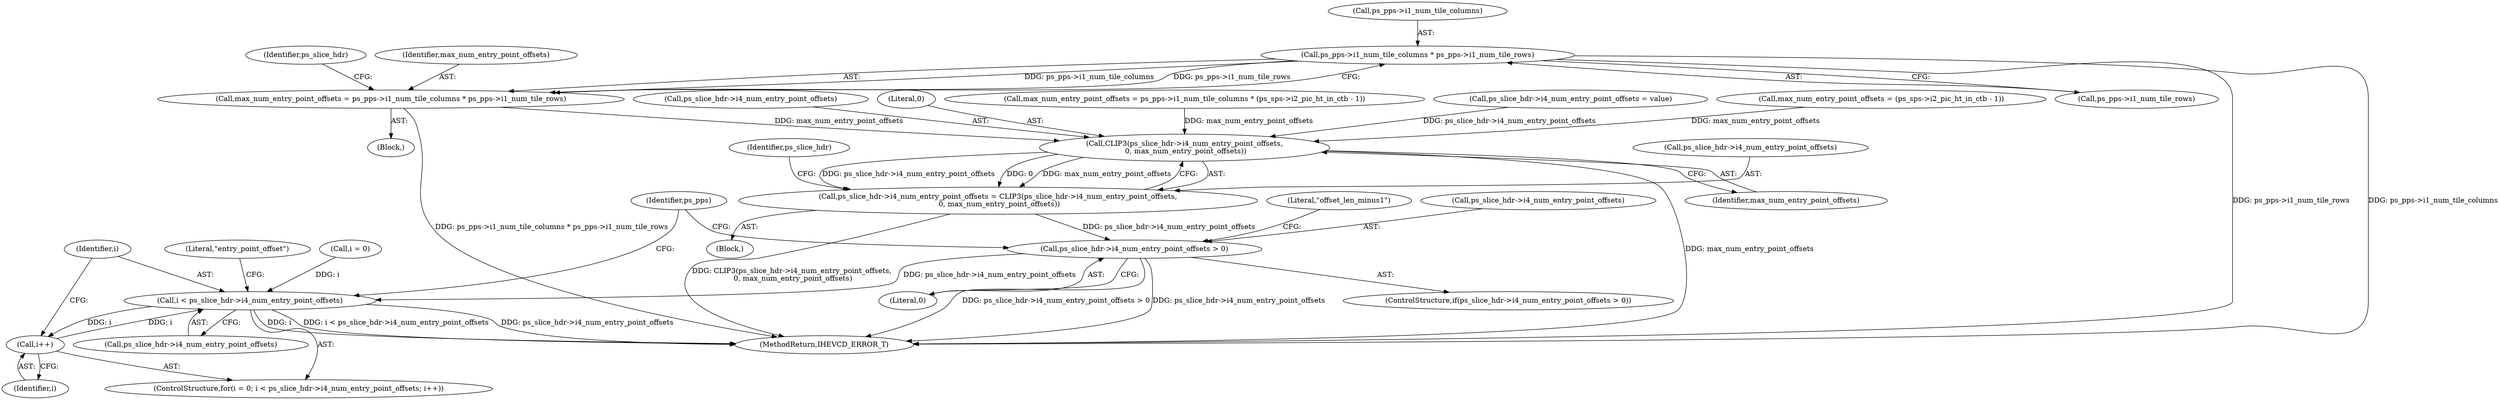 digraph "0_Android_a1424724a00d62ac5efa0e27953eed66850d662f@pointer" {
"1001922" [label="(Call,ps_pps->i1_num_tile_columns * ps_pps->i1_num_tile_rows)"];
"1001920" [label="(Call,max_num_entry_point_offsets = ps_pps->i1_num_tile_columns * ps_pps->i1_num_tile_rows)"];
"1001942" [label="(Call,CLIP3(ps_slice_hdr->i4_num_entry_point_offsets,\n 0, max_num_entry_point_offsets))"];
"1001938" [label="(Call,ps_slice_hdr->i4_num_entry_point_offsets = CLIP3(ps_slice_hdr->i4_num_entry_point_offsets,\n 0, max_num_entry_point_offsets))"];
"1001949" [label="(Call,ps_slice_hdr->i4_num_entry_point_offsets > 0)"];
"1001970" [label="(Call,i < ps_slice_hdr->i4_num_entry_point_offsets)"];
"1001975" [label="(Call,i++)"];
"1001931" [label="(Call,max_num_entry_point_offsets = (ps_sps->i2_pic_ht_in_ctb - 1))"];
"1001972" [label="(Call,ps_slice_hdr->i4_num_entry_point_offsets)"];
"1001976" [label="(Identifier,i)"];
"1001947" [label="(Identifier,max_num_entry_point_offsets)"];
"1001943" [label="(Call,ps_slice_hdr->i4_num_entry_point_offsets)"];
"1001923" [label="(Call,ps_pps->i1_num_tile_columns)"];
"1001940" [label="(Identifier,ps_slice_hdr)"];
"1001956" [label="(Literal,\"offset_len_minus1\")"];
"1001966" [label="(ControlStructure,for(i = 0; i < ps_slice_hdr->i4_num_entry_point_offsets; i++))"];
"1001926" [label="(Call,ps_pps->i1_num_tile_rows)"];
"1001975" [label="(Call,i++)"];
"1001970" [label="(Call,i < ps_slice_hdr->i4_num_entry_point_offsets)"];
"1001946" [label="(Literal,0)"];
"1001903" [label="(Call,max_num_entry_point_offsets = ps_pps->i1_num_tile_columns * (ps_sps->i2_pic_ht_in_ctb - 1))"];
"1001953" [label="(Literal,0)"];
"1001951" [label="(Identifier,ps_slice_hdr)"];
"1001922" [label="(Call,ps_pps->i1_num_tile_columns * ps_pps->i1_num_tile_rows)"];
"1001942" [label="(Call,CLIP3(ps_slice_hdr->i4_num_entry_point_offsets,\n 0, max_num_entry_point_offsets))"];
"1001950" [label="(Call,ps_slice_hdr->i4_num_entry_point_offsets)"];
"1001971" [label="(Identifier,i)"];
"1001919" [label="(Block,)"];
"1001939" [label="(Call,ps_slice_hdr->i4_num_entry_point_offsets)"];
"1001892" [label="(Block,)"];
"1001948" [label="(ControlStructure,if(ps_slice_hdr->i4_num_entry_point_offsets > 0))"];
"1001967" [label="(Call,i = 0)"];
"1001949" [label="(Call,ps_slice_hdr->i4_num_entry_point_offsets > 0)"];
"1001987" [label="(Identifier,ps_pps)"];
"1001920" [label="(Call,max_num_entry_point_offsets = ps_pps->i1_num_tile_columns * ps_pps->i1_num_tile_rows)"];
"1002617" [label="(MethodReturn,IHEVCD_ERROR_T)"];
"1001938" [label="(Call,ps_slice_hdr->i4_num_entry_point_offsets = CLIP3(ps_slice_hdr->i4_num_entry_point_offsets,\n 0, max_num_entry_point_offsets))"];
"1001887" [label="(Call,ps_slice_hdr->i4_num_entry_point_offsets = value)"];
"1001979" [label="(Literal,\"entry_point_offset\")"];
"1001921" [label="(Identifier,max_num_entry_point_offsets)"];
"1001922" -> "1001920"  [label="AST: "];
"1001922" -> "1001926"  [label="CFG: "];
"1001923" -> "1001922"  [label="AST: "];
"1001926" -> "1001922"  [label="AST: "];
"1001920" -> "1001922"  [label="CFG: "];
"1001922" -> "1002617"  [label="DDG: ps_pps->i1_num_tile_columns"];
"1001922" -> "1002617"  [label="DDG: ps_pps->i1_num_tile_rows"];
"1001922" -> "1001920"  [label="DDG: ps_pps->i1_num_tile_columns"];
"1001922" -> "1001920"  [label="DDG: ps_pps->i1_num_tile_rows"];
"1001920" -> "1001919"  [label="AST: "];
"1001921" -> "1001920"  [label="AST: "];
"1001940" -> "1001920"  [label="CFG: "];
"1001920" -> "1002617"  [label="DDG: ps_pps->i1_num_tile_columns * ps_pps->i1_num_tile_rows"];
"1001920" -> "1001942"  [label="DDG: max_num_entry_point_offsets"];
"1001942" -> "1001938"  [label="AST: "];
"1001942" -> "1001947"  [label="CFG: "];
"1001943" -> "1001942"  [label="AST: "];
"1001946" -> "1001942"  [label="AST: "];
"1001947" -> "1001942"  [label="AST: "];
"1001938" -> "1001942"  [label="CFG: "];
"1001942" -> "1002617"  [label="DDG: max_num_entry_point_offsets"];
"1001942" -> "1001938"  [label="DDG: ps_slice_hdr->i4_num_entry_point_offsets"];
"1001942" -> "1001938"  [label="DDG: 0"];
"1001942" -> "1001938"  [label="DDG: max_num_entry_point_offsets"];
"1001887" -> "1001942"  [label="DDG: ps_slice_hdr->i4_num_entry_point_offsets"];
"1001903" -> "1001942"  [label="DDG: max_num_entry_point_offsets"];
"1001931" -> "1001942"  [label="DDG: max_num_entry_point_offsets"];
"1001938" -> "1001892"  [label="AST: "];
"1001939" -> "1001938"  [label="AST: "];
"1001951" -> "1001938"  [label="CFG: "];
"1001938" -> "1002617"  [label="DDG: CLIP3(ps_slice_hdr->i4_num_entry_point_offsets,\n 0, max_num_entry_point_offsets)"];
"1001938" -> "1001949"  [label="DDG: ps_slice_hdr->i4_num_entry_point_offsets"];
"1001949" -> "1001948"  [label="AST: "];
"1001949" -> "1001953"  [label="CFG: "];
"1001950" -> "1001949"  [label="AST: "];
"1001953" -> "1001949"  [label="AST: "];
"1001956" -> "1001949"  [label="CFG: "];
"1001987" -> "1001949"  [label="CFG: "];
"1001949" -> "1002617"  [label="DDG: ps_slice_hdr->i4_num_entry_point_offsets > 0"];
"1001949" -> "1002617"  [label="DDG: ps_slice_hdr->i4_num_entry_point_offsets"];
"1001949" -> "1001970"  [label="DDG: ps_slice_hdr->i4_num_entry_point_offsets"];
"1001970" -> "1001966"  [label="AST: "];
"1001970" -> "1001972"  [label="CFG: "];
"1001971" -> "1001970"  [label="AST: "];
"1001972" -> "1001970"  [label="AST: "];
"1001979" -> "1001970"  [label="CFG: "];
"1001987" -> "1001970"  [label="CFG: "];
"1001970" -> "1002617"  [label="DDG: i"];
"1001970" -> "1002617"  [label="DDG: i < ps_slice_hdr->i4_num_entry_point_offsets"];
"1001970" -> "1002617"  [label="DDG: ps_slice_hdr->i4_num_entry_point_offsets"];
"1001975" -> "1001970"  [label="DDG: i"];
"1001967" -> "1001970"  [label="DDG: i"];
"1001970" -> "1001975"  [label="DDG: i"];
"1001975" -> "1001966"  [label="AST: "];
"1001975" -> "1001976"  [label="CFG: "];
"1001976" -> "1001975"  [label="AST: "];
"1001971" -> "1001975"  [label="CFG: "];
}
